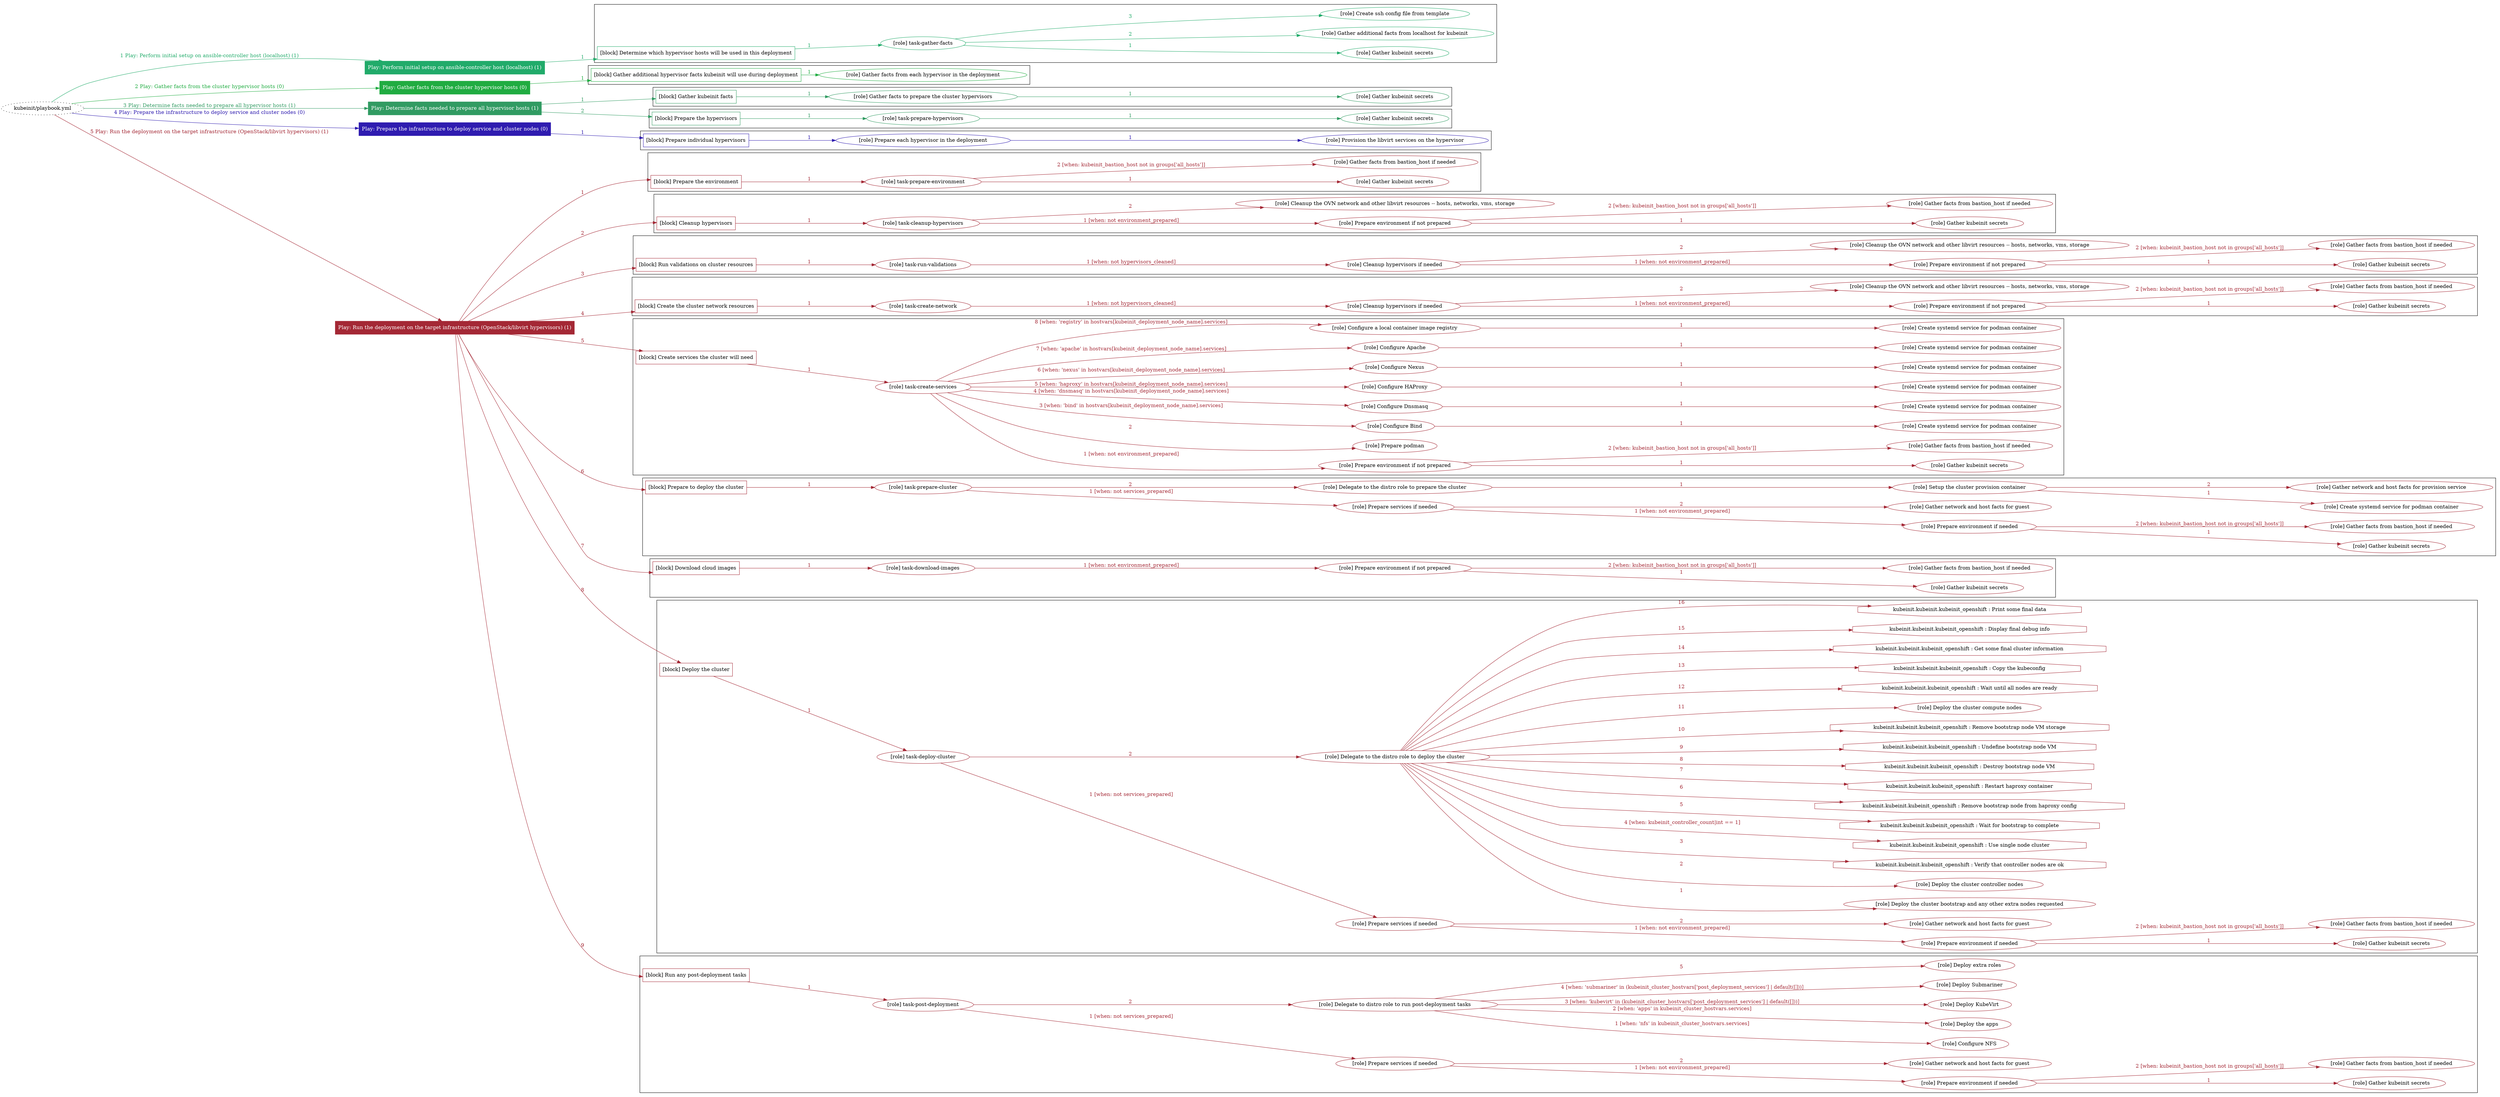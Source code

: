 digraph {
	graph [concentrate=true ordering=in rankdir=LR ratio=fill]
	edge [esep=5 sep=10]
	"kubeinit/playbook.yml" [URL="/home/runner/work/kubeinit/kubeinit/kubeinit/playbook.yml" id=playbook_7fc7c8e3 style=dotted]
	"kubeinit/playbook.yml" -> play_5d394eac [label="1 Play: Perform initial setup on ansible-controller host (localhost) (1)" color="#21ab6a" fontcolor="#21ab6a" id=edge_play_5d394eac labeltooltip="1 Play: Perform initial setup on ansible-controller host (localhost) (1)" tooltip="1 Play: Perform initial setup on ansible-controller host (localhost) (1)"]
	subgraph "Play: Perform initial setup on ansible-controller host (localhost) (1)" {
		play_5d394eac [label="Play: Perform initial setup on ansible-controller host (localhost) (1)" URL="/home/runner/work/kubeinit/kubeinit/kubeinit/playbook.yml" color="#21ab6a" fontcolor="#ffffff" id=play_5d394eac shape=box style=filled tooltip=localhost]
		play_5d394eac -> block_e995c033 [label=1 color="#21ab6a" fontcolor="#21ab6a" id=edge_block_e995c033 labeltooltip=1 tooltip=1]
		subgraph cluster_block_e995c033 {
			block_e995c033 [label="[block] Determine which hypervisor hosts will be used in this deployment" URL="/home/runner/work/kubeinit/kubeinit/kubeinit/playbook.yml" color="#21ab6a" id=block_e995c033 labeltooltip="Determine which hypervisor hosts will be used in this deployment" shape=box tooltip="Determine which hypervisor hosts will be used in this deployment"]
			block_e995c033 -> role_7ef068d9 [label="1 " color="#21ab6a" fontcolor="#21ab6a" id=edge_role_7ef068d9 labeltooltip="1 " tooltip="1 "]
			subgraph "task-gather-facts" {
				role_7ef068d9 [label="[role] task-gather-facts" URL="/home/runner/work/kubeinit/kubeinit/kubeinit/playbook.yml" color="#21ab6a" id=role_7ef068d9 tooltip="task-gather-facts"]
				role_7ef068d9 -> role_5efe1222 [label="1 " color="#21ab6a" fontcolor="#21ab6a" id=edge_role_5efe1222 labeltooltip="1 " tooltip="1 "]
				subgraph "Gather kubeinit secrets" {
					role_5efe1222 [label="[role] Gather kubeinit secrets" URL="/home/runner/.ansible/collections/ansible_collections/kubeinit/kubeinit/roles/kubeinit_prepare/tasks/build_hypervisors_group.yml" color="#21ab6a" id=role_5efe1222 tooltip="Gather kubeinit secrets"]
				}
				role_7ef068d9 -> role_d4aeb8c5 [label="2 " color="#21ab6a" fontcolor="#21ab6a" id=edge_role_d4aeb8c5 labeltooltip="2 " tooltip="2 "]
				subgraph "Gather additional facts from localhost for kubeinit" {
					role_d4aeb8c5 [label="[role] Gather additional facts from localhost for kubeinit" URL="/home/runner/.ansible/collections/ansible_collections/kubeinit/kubeinit/roles/kubeinit_prepare/tasks/build_hypervisors_group.yml" color="#21ab6a" id=role_d4aeb8c5 tooltip="Gather additional facts from localhost for kubeinit"]
				}
				role_7ef068d9 -> role_4cc21a8d [label="3 " color="#21ab6a" fontcolor="#21ab6a" id=edge_role_4cc21a8d labeltooltip="3 " tooltip="3 "]
				subgraph "Create ssh config file from template" {
					role_4cc21a8d [label="[role] Create ssh config file from template" URL="/home/runner/.ansible/collections/ansible_collections/kubeinit/kubeinit/roles/kubeinit_prepare/tasks/build_hypervisors_group.yml" color="#21ab6a" id=role_4cc21a8d tooltip="Create ssh config file from template"]
				}
			}
		}
	}
	"kubeinit/playbook.yml" -> play_eef1086b [label="2 Play: Gather facts from the cluster hypervisor hosts (0)" color="#20ac41" fontcolor="#20ac41" id=edge_play_eef1086b labeltooltip="2 Play: Gather facts from the cluster hypervisor hosts (0)" tooltip="2 Play: Gather facts from the cluster hypervisor hosts (0)"]
	subgraph "Play: Gather facts from the cluster hypervisor hosts (0)" {
		play_eef1086b [label="Play: Gather facts from the cluster hypervisor hosts (0)" URL="/home/runner/work/kubeinit/kubeinit/kubeinit/playbook.yml" color="#20ac41" fontcolor="#ffffff" id=play_eef1086b shape=box style=filled tooltip="Play: Gather facts from the cluster hypervisor hosts (0)"]
		play_eef1086b -> block_ff767149 [label=1 color="#20ac41" fontcolor="#20ac41" id=edge_block_ff767149 labeltooltip=1 tooltip=1]
		subgraph cluster_block_ff767149 {
			block_ff767149 [label="[block] Gather additional hypervisor facts kubeinit will use during deployment" URL="/home/runner/work/kubeinit/kubeinit/kubeinit/playbook.yml" color="#20ac41" id=block_ff767149 labeltooltip="Gather additional hypervisor facts kubeinit will use during deployment" shape=box tooltip="Gather additional hypervisor facts kubeinit will use during deployment"]
			block_ff767149 -> role_5b0247b7 [label="1 " color="#20ac41" fontcolor="#20ac41" id=edge_role_5b0247b7 labeltooltip="1 " tooltip="1 "]
			subgraph "Gather facts from each hypervisor in the deployment" {
				role_5b0247b7 [label="[role] Gather facts from each hypervisor in the deployment" URL="/home/runner/work/kubeinit/kubeinit/kubeinit/playbook.yml" color="#20ac41" id=role_5b0247b7 tooltip="Gather facts from each hypervisor in the deployment"]
			}
		}
	}
	"kubeinit/playbook.yml" -> play_ee3a9c2f [label="3 Play: Determine facts needed to prepare all hypervisor hosts (1)" color="#319b62" fontcolor="#319b62" id=edge_play_ee3a9c2f labeltooltip="3 Play: Determine facts needed to prepare all hypervisor hosts (1)" tooltip="3 Play: Determine facts needed to prepare all hypervisor hosts (1)"]
	subgraph "Play: Determine facts needed to prepare all hypervisor hosts (1)" {
		play_ee3a9c2f [label="Play: Determine facts needed to prepare all hypervisor hosts (1)" URL="/home/runner/work/kubeinit/kubeinit/kubeinit/playbook.yml" color="#319b62" fontcolor="#ffffff" id=play_ee3a9c2f shape=box style=filled tooltip=localhost]
		play_ee3a9c2f -> block_9a62673a [label=1 color="#319b62" fontcolor="#319b62" id=edge_block_9a62673a labeltooltip=1 tooltip=1]
		subgraph cluster_block_9a62673a {
			block_9a62673a [label="[block] Gather kubeinit facts" URL="/home/runner/work/kubeinit/kubeinit/kubeinit/playbook.yml" color="#319b62" id=block_9a62673a labeltooltip="Gather kubeinit facts" shape=box tooltip="Gather kubeinit facts"]
			block_9a62673a -> role_88aec232 [label="1 " color="#319b62" fontcolor="#319b62" id=edge_role_88aec232 labeltooltip="1 " tooltip="1 "]
			subgraph "Gather facts to prepare the cluster hypervisors" {
				role_88aec232 [label="[role] Gather facts to prepare the cluster hypervisors" URL="/home/runner/work/kubeinit/kubeinit/kubeinit/playbook.yml" color="#319b62" id=role_88aec232 tooltip="Gather facts to prepare the cluster hypervisors"]
				role_88aec232 -> role_ff697e35 [label="1 " color="#319b62" fontcolor="#319b62" id=edge_role_ff697e35 labeltooltip="1 " tooltip="1 "]
				subgraph "Gather kubeinit secrets" {
					role_ff697e35 [label="[role] Gather kubeinit secrets" URL="/home/runner/.ansible/collections/ansible_collections/kubeinit/kubeinit/roles/kubeinit_prepare/tasks/gather_kubeinit_facts.yml" color="#319b62" id=role_ff697e35 tooltip="Gather kubeinit secrets"]
				}
			}
		}
		play_ee3a9c2f -> block_f66fc59d [label=2 color="#319b62" fontcolor="#319b62" id=edge_block_f66fc59d labeltooltip=2 tooltip=2]
		subgraph cluster_block_f66fc59d {
			block_f66fc59d [label="[block] Prepare the hypervisors" URL="/home/runner/work/kubeinit/kubeinit/kubeinit/playbook.yml" color="#319b62" id=block_f66fc59d labeltooltip="Prepare the hypervisors" shape=box tooltip="Prepare the hypervisors"]
			block_f66fc59d -> role_a05e4671 [label="1 " color="#319b62" fontcolor="#319b62" id=edge_role_a05e4671 labeltooltip="1 " tooltip="1 "]
			subgraph "task-prepare-hypervisors" {
				role_a05e4671 [label="[role] task-prepare-hypervisors" URL="/home/runner/work/kubeinit/kubeinit/kubeinit/playbook.yml" color="#319b62" id=role_a05e4671 tooltip="task-prepare-hypervisors"]
				role_a05e4671 -> role_7f1689e1 [label="1 " color="#319b62" fontcolor="#319b62" id=edge_role_7f1689e1 labeltooltip="1 " tooltip="1 "]
				subgraph "Gather kubeinit secrets" {
					role_7f1689e1 [label="[role] Gather kubeinit secrets" URL="/home/runner/.ansible/collections/ansible_collections/kubeinit/kubeinit/roles/kubeinit_prepare/tasks/gather_kubeinit_facts.yml" color="#319b62" id=role_7f1689e1 tooltip="Gather kubeinit secrets"]
				}
			}
		}
	}
	"kubeinit/playbook.yml" -> play_55aca38f [label="4 Play: Prepare the infrastructure to deploy service and cluster nodes (0)" color="#2f1cb0" fontcolor="#2f1cb0" id=edge_play_55aca38f labeltooltip="4 Play: Prepare the infrastructure to deploy service and cluster nodes (0)" tooltip="4 Play: Prepare the infrastructure to deploy service and cluster nodes (0)"]
	subgraph "Play: Prepare the infrastructure to deploy service and cluster nodes (0)" {
		play_55aca38f [label="Play: Prepare the infrastructure to deploy service and cluster nodes (0)" URL="/home/runner/work/kubeinit/kubeinit/kubeinit/playbook.yml" color="#2f1cb0" fontcolor="#ffffff" id=play_55aca38f shape=box style=filled tooltip="Play: Prepare the infrastructure to deploy service and cluster nodes (0)"]
		play_55aca38f -> block_503bc83c [label=1 color="#2f1cb0" fontcolor="#2f1cb0" id=edge_block_503bc83c labeltooltip=1 tooltip=1]
		subgraph cluster_block_503bc83c {
			block_503bc83c [label="[block] Prepare individual hypervisors" URL="/home/runner/work/kubeinit/kubeinit/kubeinit/playbook.yml" color="#2f1cb0" id=block_503bc83c labeltooltip="Prepare individual hypervisors" shape=box tooltip="Prepare individual hypervisors"]
			block_503bc83c -> role_ad7ceef9 [label="1 " color="#2f1cb0" fontcolor="#2f1cb0" id=edge_role_ad7ceef9 labeltooltip="1 " tooltip="1 "]
			subgraph "Prepare each hypervisor in the deployment" {
				role_ad7ceef9 [label="[role] Prepare each hypervisor in the deployment" URL="/home/runner/work/kubeinit/kubeinit/kubeinit/playbook.yml" color="#2f1cb0" id=role_ad7ceef9 tooltip="Prepare each hypervisor in the deployment"]
				role_ad7ceef9 -> role_0fd8c0b5 [label="1 " color="#2f1cb0" fontcolor="#2f1cb0" id=edge_role_0fd8c0b5 labeltooltip="1 " tooltip="1 "]
				subgraph "Provision the libvirt services on the hypervisor" {
					role_0fd8c0b5 [label="[role] Provision the libvirt services on the hypervisor" URL="/home/runner/.ansible/collections/ansible_collections/kubeinit/kubeinit/roles/kubeinit_prepare/tasks/prepare_hypervisor.yml" color="#2f1cb0" id=role_0fd8c0b5 tooltip="Provision the libvirt services on the hypervisor"]
				}
			}
		}
	}
	"kubeinit/playbook.yml" -> play_9f59a601 [label="5 Play: Run the deployment on the target infrastructure (OpenStack/libvirt hypervisors) (1)" color="#a42835" fontcolor="#a42835" id=edge_play_9f59a601 labeltooltip="5 Play: Run the deployment on the target infrastructure (OpenStack/libvirt hypervisors) (1)" tooltip="5 Play: Run the deployment on the target infrastructure (OpenStack/libvirt hypervisors) (1)"]
	subgraph "Play: Run the deployment on the target infrastructure (OpenStack/libvirt hypervisors) (1)" {
		play_9f59a601 [label="Play: Run the deployment on the target infrastructure (OpenStack/libvirt hypervisors) (1)" URL="/home/runner/work/kubeinit/kubeinit/kubeinit/playbook.yml" color="#a42835" fontcolor="#ffffff" id=play_9f59a601 shape=box style=filled tooltip=localhost]
		play_9f59a601 -> block_ae9c4ac4 [label=1 color="#a42835" fontcolor="#a42835" id=edge_block_ae9c4ac4 labeltooltip=1 tooltip=1]
		subgraph cluster_block_ae9c4ac4 {
			block_ae9c4ac4 [label="[block] Prepare the environment" URL="/home/runner/work/kubeinit/kubeinit/kubeinit/playbook.yml" color="#a42835" id=block_ae9c4ac4 labeltooltip="Prepare the environment" shape=box tooltip="Prepare the environment"]
			block_ae9c4ac4 -> role_775823e4 [label="1 " color="#a42835" fontcolor="#a42835" id=edge_role_775823e4 labeltooltip="1 " tooltip="1 "]
			subgraph "task-prepare-environment" {
				role_775823e4 [label="[role] task-prepare-environment" URL="/home/runner/work/kubeinit/kubeinit/kubeinit/playbook.yml" color="#a42835" id=role_775823e4 tooltip="task-prepare-environment"]
				role_775823e4 -> role_d5a90851 [label="1 " color="#a42835" fontcolor="#a42835" id=edge_role_d5a90851 labeltooltip="1 " tooltip="1 "]
				subgraph "Gather kubeinit secrets" {
					role_d5a90851 [label="[role] Gather kubeinit secrets" URL="/home/runner/.ansible/collections/ansible_collections/kubeinit/kubeinit/roles/kubeinit_prepare/tasks/gather_kubeinit_facts.yml" color="#a42835" id=role_d5a90851 tooltip="Gather kubeinit secrets"]
				}
				role_775823e4 -> role_29dd867c [label="2 [when: kubeinit_bastion_host not in groups['all_hosts']]" color="#a42835" fontcolor="#a42835" id=edge_role_29dd867c labeltooltip="2 [when: kubeinit_bastion_host not in groups['all_hosts']]" tooltip="2 [when: kubeinit_bastion_host not in groups['all_hosts']]"]
				subgraph "Gather facts from bastion_host if needed" {
					role_29dd867c [label="[role] Gather facts from bastion_host if needed" URL="/home/runner/.ansible/collections/ansible_collections/kubeinit/kubeinit/roles/kubeinit_prepare/tasks/main.yml" color="#a42835" id=role_29dd867c tooltip="Gather facts from bastion_host if needed"]
				}
			}
		}
		play_9f59a601 -> block_1346365d [label=2 color="#a42835" fontcolor="#a42835" id=edge_block_1346365d labeltooltip=2 tooltip=2]
		subgraph cluster_block_1346365d {
			block_1346365d [label="[block] Cleanup hypervisors" URL="/home/runner/work/kubeinit/kubeinit/kubeinit/playbook.yml" color="#a42835" id=block_1346365d labeltooltip="Cleanup hypervisors" shape=box tooltip="Cleanup hypervisors"]
			block_1346365d -> role_de45a86b [label="1 " color="#a42835" fontcolor="#a42835" id=edge_role_de45a86b labeltooltip="1 " tooltip="1 "]
			subgraph "task-cleanup-hypervisors" {
				role_de45a86b [label="[role] task-cleanup-hypervisors" URL="/home/runner/work/kubeinit/kubeinit/kubeinit/playbook.yml" color="#a42835" id=role_de45a86b tooltip="task-cleanup-hypervisors"]
				role_de45a86b -> role_e79dd00a [label="1 [when: not environment_prepared]" color="#a42835" fontcolor="#a42835" id=edge_role_e79dd00a labeltooltip="1 [when: not environment_prepared]" tooltip="1 [when: not environment_prepared]"]
				subgraph "Prepare environment if not prepared" {
					role_e79dd00a [label="[role] Prepare environment if not prepared" URL="/home/runner/.ansible/collections/ansible_collections/kubeinit/kubeinit/roles/kubeinit_libvirt/tasks/cleanup_hypervisors.yml" color="#a42835" id=role_e79dd00a tooltip="Prepare environment if not prepared"]
					role_e79dd00a -> role_445be929 [label="1 " color="#a42835" fontcolor="#a42835" id=edge_role_445be929 labeltooltip="1 " tooltip="1 "]
					subgraph "Gather kubeinit secrets" {
						role_445be929 [label="[role] Gather kubeinit secrets" URL="/home/runner/.ansible/collections/ansible_collections/kubeinit/kubeinit/roles/kubeinit_prepare/tasks/gather_kubeinit_facts.yml" color="#a42835" id=role_445be929 tooltip="Gather kubeinit secrets"]
					}
					role_e79dd00a -> role_3745fdae [label="2 [when: kubeinit_bastion_host not in groups['all_hosts']]" color="#a42835" fontcolor="#a42835" id=edge_role_3745fdae labeltooltip="2 [when: kubeinit_bastion_host not in groups['all_hosts']]" tooltip="2 [when: kubeinit_bastion_host not in groups['all_hosts']]"]
					subgraph "Gather facts from bastion_host if needed" {
						role_3745fdae [label="[role] Gather facts from bastion_host if needed" URL="/home/runner/.ansible/collections/ansible_collections/kubeinit/kubeinit/roles/kubeinit_prepare/tasks/main.yml" color="#a42835" id=role_3745fdae tooltip="Gather facts from bastion_host if needed"]
					}
				}
				role_de45a86b -> role_67fb7384 [label="2 " color="#a42835" fontcolor="#a42835" id=edge_role_67fb7384 labeltooltip="2 " tooltip="2 "]
				subgraph "Cleanup the OVN network and other libvirt resources -- hosts, networks, vms, storage" {
					role_67fb7384 [label="[role] Cleanup the OVN network and other libvirt resources -- hosts, networks, vms, storage" URL="/home/runner/.ansible/collections/ansible_collections/kubeinit/kubeinit/roles/kubeinit_libvirt/tasks/cleanup_hypervisors.yml" color="#a42835" id=role_67fb7384 tooltip="Cleanup the OVN network and other libvirt resources -- hosts, networks, vms, storage"]
				}
			}
		}
		play_9f59a601 -> block_23da85f0 [label=3 color="#a42835" fontcolor="#a42835" id=edge_block_23da85f0 labeltooltip=3 tooltip=3]
		subgraph cluster_block_23da85f0 {
			block_23da85f0 [label="[block] Run validations on cluster resources" URL="/home/runner/work/kubeinit/kubeinit/kubeinit/playbook.yml" color="#a42835" id=block_23da85f0 labeltooltip="Run validations on cluster resources" shape=box tooltip="Run validations on cluster resources"]
			block_23da85f0 -> role_f5fce566 [label="1 " color="#a42835" fontcolor="#a42835" id=edge_role_f5fce566 labeltooltip="1 " tooltip="1 "]
			subgraph "task-run-validations" {
				role_f5fce566 [label="[role] task-run-validations" URL="/home/runner/work/kubeinit/kubeinit/kubeinit/playbook.yml" color="#a42835" id=role_f5fce566 tooltip="task-run-validations"]
				role_f5fce566 -> role_3efdb219 [label="1 [when: not hypervisors_cleaned]" color="#a42835" fontcolor="#a42835" id=edge_role_3efdb219 labeltooltip="1 [when: not hypervisors_cleaned]" tooltip="1 [when: not hypervisors_cleaned]"]
				subgraph "Cleanup hypervisors if needed" {
					role_3efdb219 [label="[role] Cleanup hypervisors if needed" URL="/home/runner/.ansible/collections/ansible_collections/kubeinit/kubeinit/roles/kubeinit_validations/tasks/main.yml" color="#a42835" id=role_3efdb219 tooltip="Cleanup hypervisors if needed"]
					role_3efdb219 -> role_87c89fee [label="1 [when: not environment_prepared]" color="#a42835" fontcolor="#a42835" id=edge_role_87c89fee labeltooltip="1 [when: not environment_prepared]" tooltip="1 [when: not environment_prepared]"]
					subgraph "Prepare environment if not prepared" {
						role_87c89fee [label="[role] Prepare environment if not prepared" URL="/home/runner/.ansible/collections/ansible_collections/kubeinit/kubeinit/roles/kubeinit_libvirt/tasks/cleanup_hypervisors.yml" color="#a42835" id=role_87c89fee tooltip="Prepare environment if not prepared"]
						role_87c89fee -> role_476bdbdd [label="1 " color="#a42835" fontcolor="#a42835" id=edge_role_476bdbdd labeltooltip="1 " tooltip="1 "]
						subgraph "Gather kubeinit secrets" {
							role_476bdbdd [label="[role] Gather kubeinit secrets" URL="/home/runner/.ansible/collections/ansible_collections/kubeinit/kubeinit/roles/kubeinit_prepare/tasks/gather_kubeinit_facts.yml" color="#a42835" id=role_476bdbdd tooltip="Gather kubeinit secrets"]
						}
						role_87c89fee -> role_8a4e2dcc [label="2 [when: kubeinit_bastion_host not in groups['all_hosts']]" color="#a42835" fontcolor="#a42835" id=edge_role_8a4e2dcc labeltooltip="2 [when: kubeinit_bastion_host not in groups['all_hosts']]" tooltip="2 [when: kubeinit_bastion_host not in groups['all_hosts']]"]
						subgraph "Gather facts from bastion_host if needed" {
							role_8a4e2dcc [label="[role] Gather facts from bastion_host if needed" URL="/home/runner/.ansible/collections/ansible_collections/kubeinit/kubeinit/roles/kubeinit_prepare/tasks/main.yml" color="#a42835" id=role_8a4e2dcc tooltip="Gather facts from bastion_host if needed"]
						}
					}
					role_3efdb219 -> role_26028ab5 [label="2 " color="#a42835" fontcolor="#a42835" id=edge_role_26028ab5 labeltooltip="2 " tooltip="2 "]
					subgraph "Cleanup the OVN network and other libvirt resources -- hosts, networks, vms, storage" {
						role_26028ab5 [label="[role] Cleanup the OVN network and other libvirt resources -- hosts, networks, vms, storage" URL="/home/runner/.ansible/collections/ansible_collections/kubeinit/kubeinit/roles/kubeinit_libvirt/tasks/cleanup_hypervisors.yml" color="#a42835" id=role_26028ab5 tooltip="Cleanup the OVN network and other libvirt resources -- hosts, networks, vms, storage"]
					}
				}
			}
		}
		play_9f59a601 -> block_644de094 [label=4 color="#a42835" fontcolor="#a42835" id=edge_block_644de094 labeltooltip=4 tooltip=4]
		subgraph cluster_block_644de094 {
			block_644de094 [label="[block] Create the cluster network resources" URL="/home/runner/work/kubeinit/kubeinit/kubeinit/playbook.yml" color="#a42835" id=block_644de094 labeltooltip="Create the cluster network resources" shape=box tooltip="Create the cluster network resources"]
			block_644de094 -> role_49a51510 [label="1 " color="#a42835" fontcolor="#a42835" id=edge_role_49a51510 labeltooltip="1 " tooltip="1 "]
			subgraph "task-create-network" {
				role_49a51510 [label="[role] task-create-network" URL="/home/runner/work/kubeinit/kubeinit/kubeinit/playbook.yml" color="#a42835" id=role_49a51510 tooltip="task-create-network"]
				role_49a51510 -> role_c7e15f33 [label="1 [when: not hypervisors_cleaned]" color="#a42835" fontcolor="#a42835" id=edge_role_c7e15f33 labeltooltip="1 [when: not hypervisors_cleaned]" tooltip="1 [when: not hypervisors_cleaned]"]
				subgraph "Cleanup hypervisors if needed" {
					role_c7e15f33 [label="[role] Cleanup hypervisors if needed" URL="/home/runner/.ansible/collections/ansible_collections/kubeinit/kubeinit/roles/kubeinit_libvirt/tasks/create_network.yml" color="#a42835" id=role_c7e15f33 tooltip="Cleanup hypervisors if needed"]
					role_c7e15f33 -> role_9b976d49 [label="1 [when: not environment_prepared]" color="#a42835" fontcolor="#a42835" id=edge_role_9b976d49 labeltooltip="1 [when: not environment_prepared]" tooltip="1 [when: not environment_prepared]"]
					subgraph "Prepare environment if not prepared" {
						role_9b976d49 [label="[role] Prepare environment if not prepared" URL="/home/runner/.ansible/collections/ansible_collections/kubeinit/kubeinit/roles/kubeinit_libvirt/tasks/cleanup_hypervisors.yml" color="#a42835" id=role_9b976d49 tooltip="Prepare environment if not prepared"]
						role_9b976d49 -> role_d8c62cfa [label="1 " color="#a42835" fontcolor="#a42835" id=edge_role_d8c62cfa labeltooltip="1 " tooltip="1 "]
						subgraph "Gather kubeinit secrets" {
							role_d8c62cfa [label="[role] Gather kubeinit secrets" URL="/home/runner/.ansible/collections/ansible_collections/kubeinit/kubeinit/roles/kubeinit_prepare/tasks/gather_kubeinit_facts.yml" color="#a42835" id=role_d8c62cfa tooltip="Gather kubeinit secrets"]
						}
						role_9b976d49 -> role_cb03eac6 [label="2 [when: kubeinit_bastion_host not in groups['all_hosts']]" color="#a42835" fontcolor="#a42835" id=edge_role_cb03eac6 labeltooltip="2 [when: kubeinit_bastion_host not in groups['all_hosts']]" tooltip="2 [when: kubeinit_bastion_host not in groups['all_hosts']]"]
						subgraph "Gather facts from bastion_host if needed" {
							role_cb03eac6 [label="[role] Gather facts from bastion_host if needed" URL="/home/runner/.ansible/collections/ansible_collections/kubeinit/kubeinit/roles/kubeinit_prepare/tasks/main.yml" color="#a42835" id=role_cb03eac6 tooltip="Gather facts from bastion_host if needed"]
						}
					}
					role_c7e15f33 -> role_cf573637 [label="2 " color="#a42835" fontcolor="#a42835" id=edge_role_cf573637 labeltooltip="2 " tooltip="2 "]
					subgraph "Cleanup the OVN network and other libvirt resources -- hosts, networks, vms, storage" {
						role_cf573637 [label="[role] Cleanup the OVN network and other libvirt resources -- hosts, networks, vms, storage" URL="/home/runner/.ansible/collections/ansible_collections/kubeinit/kubeinit/roles/kubeinit_libvirt/tasks/cleanup_hypervisors.yml" color="#a42835" id=role_cf573637 tooltip="Cleanup the OVN network and other libvirt resources -- hosts, networks, vms, storage"]
					}
				}
			}
		}
		play_9f59a601 -> block_66e9ff55 [label=5 color="#a42835" fontcolor="#a42835" id=edge_block_66e9ff55 labeltooltip=5 tooltip=5]
		subgraph cluster_block_66e9ff55 {
			block_66e9ff55 [label="[block] Create services the cluster will need" URL="/home/runner/work/kubeinit/kubeinit/kubeinit/playbook.yml" color="#a42835" id=block_66e9ff55 labeltooltip="Create services the cluster will need" shape=box tooltip="Create services the cluster will need"]
			block_66e9ff55 -> role_d32a43e7 [label="1 " color="#a42835" fontcolor="#a42835" id=edge_role_d32a43e7 labeltooltip="1 " tooltip="1 "]
			subgraph "task-create-services" {
				role_d32a43e7 [label="[role] task-create-services" URL="/home/runner/work/kubeinit/kubeinit/kubeinit/playbook.yml" color="#a42835" id=role_d32a43e7 tooltip="task-create-services"]
				role_d32a43e7 -> role_901a2968 [label="1 [when: not environment_prepared]" color="#a42835" fontcolor="#a42835" id=edge_role_901a2968 labeltooltip="1 [when: not environment_prepared]" tooltip="1 [when: not environment_prepared]"]
				subgraph "Prepare environment if not prepared" {
					role_901a2968 [label="[role] Prepare environment if not prepared" URL="/home/runner/.ansible/collections/ansible_collections/kubeinit/kubeinit/roles/kubeinit_services/tasks/main.yml" color="#a42835" id=role_901a2968 tooltip="Prepare environment if not prepared"]
					role_901a2968 -> role_fcf5b7d0 [label="1 " color="#a42835" fontcolor="#a42835" id=edge_role_fcf5b7d0 labeltooltip="1 " tooltip="1 "]
					subgraph "Gather kubeinit secrets" {
						role_fcf5b7d0 [label="[role] Gather kubeinit secrets" URL="/home/runner/.ansible/collections/ansible_collections/kubeinit/kubeinit/roles/kubeinit_prepare/tasks/gather_kubeinit_facts.yml" color="#a42835" id=role_fcf5b7d0 tooltip="Gather kubeinit secrets"]
					}
					role_901a2968 -> role_abcc3ee5 [label="2 [when: kubeinit_bastion_host not in groups['all_hosts']]" color="#a42835" fontcolor="#a42835" id=edge_role_abcc3ee5 labeltooltip="2 [when: kubeinit_bastion_host not in groups['all_hosts']]" tooltip="2 [when: kubeinit_bastion_host not in groups['all_hosts']]"]
					subgraph "Gather facts from bastion_host if needed" {
						role_abcc3ee5 [label="[role] Gather facts from bastion_host if needed" URL="/home/runner/.ansible/collections/ansible_collections/kubeinit/kubeinit/roles/kubeinit_prepare/tasks/main.yml" color="#a42835" id=role_abcc3ee5 tooltip="Gather facts from bastion_host if needed"]
					}
				}
				role_d32a43e7 -> role_2fef330b [label="2 " color="#a42835" fontcolor="#a42835" id=edge_role_2fef330b labeltooltip="2 " tooltip="2 "]
				subgraph "Prepare podman" {
					role_2fef330b [label="[role] Prepare podman" URL="/home/runner/.ansible/collections/ansible_collections/kubeinit/kubeinit/roles/kubeinit_services/tasks/00_create_service_pod.yml" color="#a42835" id=role_2fef330b tooltip="Prepare podman"]
				}
				role_d32a43e7 -> role_e0290f9b [label="3 [when: 'bind' in hostvars[kubeinit_deployment_node_name].services]" color="#a42835" fontcolor="#a42835" id=edge_role_e0290f9b labeltooltip="3 [when: 'bind' in hostvars[kubeinit_deployment_node_name].services]" tooltip="3 [when: 'bind' in hostvars[kubeinit_deployment_node_name].services]"]
				subgraph "Configure Bind" {
					role_e0290f9b [label="[role] Configure Bind" URL="/home/runner/.ansible/collections/ansible_collections/kubeinit/kubeinit/roles/kubeinit_services/tasks/start_services_containers.yml" color="#a42835" id=role_e0290f9b tooltip="Configure Bind"]
					role_e0290f9b -> role_aa1de7e4 [label="1 " color="#a42835" fontcolor="#a42835" id=edge_role_aa1de7e4 labeltooltip="1 " tooltip="1 "]
					subgraph "Create systemd service for podman container" {
						role_aa1de7e4 [label="[role] Create systemd service for podman container" URL="/home/runner/.ansible/collections/ansible_collections/kubeinit/kubeinit/roles/kubeinit_bind/tasks/main.yml" color="#a42835" id=role_aa1de7e4 tooltip="Create systemd service for podman container"]
					}
				}
				role_d32a43e7 -> role_cb005ca2 [label="4 [when: 'dnsmasq' in hostvars[kubeinit_deployment_node_name].services]" color="#a42835" fontcolor="#a42835" id=edge_role_cb005ca2 labeltooltip="4 [when: 'dnsmasq' in hostvars[kubeinit_deployment_node_name].services]" tooltip="4 [when: 'dnsmasq' in hostvars[kubeinit_deployment_node_name].services]"]
				subgraph "Configure Dnsmasq" {
					role_cb005ca2 [label="[role] Configure Dnsmasq" URL="/home/runner/.ansible/collections/ansible_collections/kubeinit/kubeinit/roles/kubeinit_services/tasks/start_services_containers.yml" color="#a42835" id=role_cb005ca2 tooltip="Configure Dnsmasq"]
					role_cb005ca2 -> role_3889f97b [label="1 " color="#a42835" fontcolor="#a42835" id=edge_role_3889f97b labeltooltip="1 " tooltip="1 "]
					subgraph "Create systemd service for podman container" {
						role_3889f97b [label="[role] Create systemd service for podman container" URL="/home/runner/.ansible/collections/ansible_collections/kubeinit/kubeinit/roles/kubeinit_dnsmasq/tasks/main.yml" color="#a42835" id=role_3889f97b tooltip="Create systemd service for podman container"]
					}
				}
				role_d32a43e7 -> role_f3deeb62 [label="5 [when: 'haproxy' in hostvars[kubeinit_deployment_node_name].services]" color="#a42835" fontcolor="#a42835" id=edge_role_f3deeb62 labeltooltip="5 [when: 'haproxy' in hostvars[kubeinit_deployment_node_name].services]" tooltip="5 [when: 'haproxy' in hostvars[kubeinit_deployment_node_name].services]"]
				subgraph "Configure HAProxy" {
					role_f3deeb62 [label="[role] Configure HAProxy" URL="/home/runner/.ansible/collections/ansible_collections/kubeinit/kubeinit/roles/kubeinit_services/tasks/start_services_containers.yml" color="#a42835" id=role_f3deeb62 tooltip="Configure HAProxy"]
					role_f3deeb62 -> role_fd19e124 [label="1 " color="#a42835" fontcolor="#a42835" id=edge_role_fd19e124 labeltooltip="1 " tooltip="1 "]
					subgraph "Create systemd service for podman container" {
						role_fd19e124 [label="[role] Create systemd service for podman container" URL="/home/runner/.ansible/collections/ansible_collections/kubeinit/kubeinit/roles/kubeinit_haproxy/tasks/main.yml" color="#a42835" id=role_fd19e124 tooltip="Create systemd service for podman container"]
					}
				}
				role_d32a43e7 -> role_4258cd7e [label="6 [when: 'nexus' in hostvars[kubeinit_deployment_node_name].services]" color="#a42835" fontcolor="#a42835" id=edge_role_4258cd7e labeltooltip="6 [when: 'nexus' in hostvars[kubeinit_deployment_node_name].services]" tooltip="6 [when: 'nexus' in hostvars[kubeinit_deployment_node_name].services]"]
				subgraph "Configure Nexus" {
					role_4258cd7e [label="[role] Configure Nexus" URL="/home/runner/.ansible/collections/ansible_collections/kubeinit/kubeinit/roles/kubeinit_services/tasks/start_services_containers.yml" color="#a42835" id=role_4258cd7e tooltip="Configure Nexus"]
					role_4258cd7e -> role_1959d3f6 [label="1 " color="#a42835" fontcolor="#a42835" id=edge_role_1959d3f6 labeltooltip="1 " tooltip="1 "]
					subgraph "Create systemd service for podman container" {
						role_1959d3f6 [label="[role] Create systemd service for podman container" URL="/home/runner/.ansible/collections/ansible_collections/kubeinit/kubeinit/roles/kubeinit_nexus/tasks/main.yml" color="#a42835" id=role_1959d3f6 tooltip="Create systemd service for podman container"]
					}
				}
				role_d32a43e7 -> role_e3276430 [label="7 [when: 'apache' in hostvars[kubeinit_deployment_node_name].services]" color="#a42835" fontcolor="#a42835" id=edge_role_e3276430 labeltooltip="7 [when: 'apache' in hostvars[kubeinit_deployment_node_name].services]" tooltip="7 [when: 'apache' in hostvars[kubeinit_deployment_node_name].services]"]
				subgraph "Configure Apache" {
					role_e3276430 [label="[role] Configure Apache" URL="/home/runner/.ansible/collections/ansible_collections/kubeinit/kubeinit/roles/kubeinit_services/tasks/start_services_containers.yml" color="#a42835" id=role_e3276430 tooltip="Configure Apache"]
					role_e3276430 -> role_30654982 [label="1 " color="#a42835" fontcolor="#a42835" id=edge_role_30654982 labeltooltip="1 " tooltip="1 "]
					subgraph "Create systemd service for podman container" {
						role_30654982 [label="[role] Create systemd service for podman container" URL="/home/runner/.ansible/collections/ansible_collections/kubeinit/kubeinit/roles/kubeinit_apache/tasks/main.yml" color="#a42835" id=role_30654982 tooltip="Create systemd service for podman container"]
					}
				}
				role_d32a43e7 -> role_6264356c [label="8 [when: 'registry' in hostvars[kubeinit_deployment_node_name].services]" color="#a42835" fontcolor="#a42835" id=edge_role_6264356c labeltooltip="8 [when: 'registry' in hostvars[kubeinit_deployment_node_name].services]" tooltip="8 [when: 'registry' in hostvars[kubeinit_deployment_node_name].services]"]
				subgraph "Configure a local container image registry" {
					role_6264356c [label="[role] Configure a local container image registry" URL="/home/runner/.ansible/collections/ansible_collections/kubeinit/kubeinit/roles/kubeinit_services/tasks/start_services_containers.yml" color="#a42835" id=role_6264356c tooltip="Configure a local container image registry"]
					role_6264356c -> role_818e2f0e [label="1 " color="#a42835" fontcolor="#a42835" id=edge_role_818e2f0e labeltooltip="1 " tooltip="1 "]
					subgraph "Create systemd service for podman container" {
						role_818e2f0e [label="[role] Create systemd service for podman container" URL="/home/runner/.ansible/collections/ansible_collections/kubeinit/kubeinit/roles/kubeinit_registry/tasks/main.yml" color="#a42835" id=role_818e2f0e tooltip="Create systemd service for podman container"]
					}
				}
			}
		}
		play_9f59a601 -> block_c1b02c38 [label=6 color="#a42835" fontcolor="#a42835" id=edge_block_c1b02c38 labeltooltip=6 tooltip=6]
		subgraph cluster_block_c1b02c38 {
			block_c1b02c38 [label="[block] Prepare to deploy the cluster" URL="/home/runner/work/kubeinit/kubeinit/kubeinit/playbook.yml" color="#a42835" id=block_c1b02c38 labeltooltip="Prepare to deploy the cluster" shape=box tooltip="Prepare to deploy the cluster"]
			block_c1b02c38 -> role_a6ae48fc [label="1 " color="#a42835" fontcolor="#a42835" id=edge_role_a6ae48fc labeltooltip="1 " tooltip="1 "]
			subgraph "task-prepare-cluster" {
				role_a6ae48fc [label="[role] task-prepare-cluster" URL="/home/runner/work/kubeinit/kubeinit/kubeinit/playbook.yml" color="#a42835" id=role_a6ae48fc tooltip="task-prepare-cluster"]
				role_a6ae48fc -> role_e55c3e84 [label="1 [when: not services_prepared]" color="#a42835" fontcolor="#a42835" id=edge_role_e55c3e84 labeltooltip="1 [when: not services_prepared]" tooltip="1 [when: not services_prepared]"]
				subgraph "Prepare services if needed" {
					role_e55c3e84 [label="[role] Prepare services if needed" URL="/home/runner/.ansible/collections/ansible_collections/kubeinit/kubeinit/roles/kubeinit_prepare/tasks/prepare_cluster.yml" color="#a42835" id=role_e55c3e84 tooltip="Prepare services if needed"]
					role_e55c3e84 -> role_e736c687 [label="1 [when: not environment_prepared]" color="#a42835" fontcolor="#a42835" id=edge_role_e736c687 labeltooltip="1 [when: not environment_prepared]" tooltip="1 [when: not environment_prepared]"]
					subgraph "Prepare environment if needed" {
						role_e736c687 [label="[role] Prepare environment if needed" URL="/home/runner/.ansible/collections/ansible_collections/kubeinit/kubeinit/roles/kubeinit_services/tasks/prepare_services.yml" color="#a42835" id=role_e736c687 tooltip="Prepare environment if needed"]
						role_e736c687 -> role_133cebaa [label="1 " color="#a42835" fontcolor="#a42835" id=edge_role_133cebaa labeltooltip="1 " tooltip="1 "]
						subgraph "Gather kubeinit secrets" {
							role_133cebaa [label="[role] Gather kubeinit secrets" URL="/home/runner/.ansible/collections/ansible_collections/kubeinit/kubeinit/roles/kubeinit_prepare/tasks/gather_kubeinit_facts.yml" color="#a42835" id=role_133cebaa tooltip="Gather kubeinit secrets"]
						}
						role_e736c687 -> role_c63a205b [label="2 [when: kubeinit_bastion_host not in groups['all_hosts']]" color="#a42835" fontcolor="#a42835" id=edge_role_c63a205b labeltooltip="2 [when: kubeinit_bastion_host not in groups['all_hosts']]" tooltip="2 [when: kubeinit_bastion_host not in groups['all_hosts']]"]
						subgraph "Gather facts from bastion_host if needed" {
							role_c63a205b [label="[role] Gather facts from bastion_host if needed" URL="/home/runner/.ansible/collections/ansible_collections/kubeinit/kubeinit/roles/kubeinit_prepare/tasks/main.yml" color="#a42835" id=role_c63a205b tooltip="Gather facts from bastion_host if needed"]
						}
					}
					role_e55c3e84 -> role_6115596f [label="2 " color="#a42835" fontcolor="#a42835" id=edge_role_6115596f labeltooltip="2 " tooltip="2 "]
					subgraph "Gather network and host facts for guest" {
						role_6115596f [label="[role] Gather network and host facts for guest" URL="/home/runner/.ansible/collections/ansible_collections/kubeinit/kubeinit/roles/kubeinit_services/tasks/prepare_services.yml" color="#a42835" id=role_6115596f tooltip="Gather network and host facts for guest"]
					}
				}
				role_a6ae48fc -> role_17a6f8f9 [label="2 " color="#a42835" fontcolor="#a42835" id=edge_role_17a6f8f9 labeltooltip="2 " tooltip="2 "]
				subgraph "Delegate to the distro role to prepare the cluster" {
					role_17a6f8f9 [label="[role] Delegate to the distro role to prepare the cluster" URL="/home/runner/.ansible/collections/ansible_collections/kubeinit/kubeinit/roles/kubeinit_prepare/tasks/prepare_cluster.yml" color="#a42835" id=role_17a6f8f9 tooltip="Delegate to the distro role to prepare the cluster"]
					role_17a6f8f9 -> role_3072ad54 [label="1 " color="#a42835" fontcolor="#a42835" id=edge_role_3072ad54 labeltooltip="1 " tooltip="1 "]
					subgraph "Setup the cluster provision container" {
						role_3072ad54 [label="[role] Setup the cluster provision container" URL="/home/runner/.ansible/collections/ansible_collections/kubeinit/kubeinit/roles/kubeinit_openshift/tasks/prepare_cluster.yml" color="#a42835" id=role_3072ad54 tooltip="Setup the cluster provision container"]
						role_3072ad54 -> role_b5c36f6d [label="1 " color="#a42835" fontcolor="#a42835" id=edge_role_b5c36f6d labeltooltip="1 " tooltip="1 "]
						subgraph "Create systemd service for podman container" {
							role_b5c36f6d [label="[role] Create systemd service for podman container" URL="/home/runner/.ansible/collections/ansible_collections/kubeinit/kubeinit/roles/kubeinit_services/tasks/create_provision_container.yml" color="#a42835" id=role_b5c36f6d tooltip="Create systemd service for podman container"]
						}
						role_3072ad54 -> role_1f1abba4 [label="2 " color="#a42835" fontcolor="#a42835" id=edge_role_1f1abba4 labeltooltip="2 " tooltip="2 "]
						subgraph "Gather network and host facts for provision service" {
							role_1f1abba4 [label="[role] Gather network and host facts for provision service" URL="/home/runner/.ansible/collections/ansible_collections/kubeinit/kubeinit/roles/kubeinit_services/tasks/create_provision_container.yml" color="#a42835" id=role_1f1abba4 tooltip="Gather network and host facts for provision service"]
						}
					}
				}
			}
		}
		play_9f59a601 -> block_953b57cb [label=7 color="#a42835" fontcolor="#a42835" id=edge_block_953b57cb labeltooltip=7 tooltip=7]
		subgraph cluster_block_953b57cb {
			block_953b57cb [label="[block] Download cloud images" URL="/home/runner/work/kubeinit/kubeinit/kubeinit/playbook.yml" color="#a42835" id=block_953b57cb labeltooltip="Download cloud images" shape=box tooltip="Download cloud images"]
			block_953b57cb -> role_3c18c6bb [label="1 " color="#a42835" fontcolor="#a42835" id=edge_role_3c18c6bb labeltooltip="1 " tooltip="1 "]
			subgraph "task-download-images" {
				role_3c18c6bb [label="[role] task-download-images" URL="/home/runner/work/kubeinit/kubeinit/kubeinit/playbook.yml" color="#a42835" id=role_3c18c6bb tooltip="task-download-images"]
				role_3c18c6bb -> role_01fe18ec [label="1 [when: not environment_prepared]" color="#a42835" fontcolor="#a42835" id=edge_role_01fe18ec labeltooltip="1 [when: not environment_prepared]" tooltip="1 [when: not environment_prepared]"]
				subgraph "Prepare environment if not prepared" {
					role_01fe18ec [label="[role] Prepare environment if not prepared" URL="/home/runner/.ansible/collections/ansible_collections/kubeinit/kubeinit/roles/kubeinit_libvirt/tasks/download_cloud_images.yml" color="#a42835" id=role_01fe18ec tooltip="Prepare environment if not prepared"]
					role_01fe18ec -> role_5339718f [label="1 " color="#a42835" fontcolor="#a42835" id=edge_role_5339718f labeltooltip="1 " tooltip="1 "]
					subgraph "Gather kubeinit secrets" {
						role_5339718f [label="[role] Gather kubeinit secrets" URL="/home/runner/.ansible/collections/ansible_collections/kubeinit/kubeinit/roles/kubeinit_prepare/tasks/gather_kubeinit_facts.yml" color="#a42835" id=role_5339718f tooltip="Gather kubeinit secrets"]
					}
					role_01fe18ec -> role_0b1fc13f [label="2 [when: kubeinit_bastion_host not in groups['all_hosts']]" color="#a42835" fontcolor="#a42835" id=edge_role_0b1fc13f labeltooltip="2 [when: kubeinit_bastion_host not in groups['all_hosts']]" tooltip="2 [when: kubeinit_bastion_host not in groups['all_hosts']]"]
					subgraph "Gather facts from bastion_host if needed" {
						role_0b1fc13f [label="[role] Gather facts from bastion_host if needed" URL="/home/runner/.ansible/collections/ansible_collections/kubeinit/kubeinit/roles/kubeinit_prepare/tasks/main.yml" color="#a42835" id=role_0b1fc13f tooltip="Gather facts from bastion_host if needed"]
					}
				}
			}
		}
		play_9f59a601 -> block_b671cb8a [label=8 color="#a42835" fontcolor="#a42835" id=edge_block_b671cb8a labeltooltip=8 tooltip=8]
		subgraph cluster_block_b671cb8a {
			block_b671cb8a [label="[block] Deploy the cluster" URL="/home/runner/work/kubeinit/kubeinit/kubeinit/playbook.yml" color="#a42835" id=block_b671cb8a labeltooltip="Deploy the cluster" shape=box tooltip="Deploy the cluster"]
			block_b671cb8a -> role_280934dc [label="1 " color="#a42835" fontcolor="#a42835" id=edge_role_280934dc labeltooltip="1 " tooltip="1 "]
			subgraph "task-deploy-cluster" {
				role_280934dc [label="[role] task-deploy-cluster" URL="/home/runner/work/kubeinit/kubeinit/kubeinit/playbook.yml" color="#a42835" id=role_280934dc tooltip="task-deploy-cluster"]
				role_280934dc -> role_b8c7e20b [label="1 [when: not services_prepared]" color="#a42835" fontcolor="#a42835" id=edge_role_b8c7e20b labeltooltip="1 [when: not services_prepared]" tooltip="1 [when: not services_prepared]"]
				subgraph "Prepare services if needed" {
					role_b8c7e20b [label="[role] Prepare services if needed" URL="/home/runner/.ansible/collections/ansible_collections/kubeinit/kubeinit/roles/kubeinit_prepare/tasks/deploy_cluster.yml" color="#a42835" id=role_b8c7e20b tooltip="Prepare services if needed"]
					role_b8c7e20b -> role_2c057b58 [label="1 [when: not environment_prepared]" color="#a42835" fontcolor="#a42835" id=edge_role_2c057b58 labeltooltip="1 [when: not environment_prepared]" tooltip="1 [when: not environment_prepared]"]
					subgraph "Prepare environment if needed" {
						role_2c057b58 [label="[role] Prepare environment if needed" URL="/home/runner/.ansible/collections/ansible_collections/kubeinit/kubeinit/roles/kubeinit_services/tasks/prepare_services.yml" color="#a42835" id=role_2c057b58 tooltip="Prepare environment if needed"]
						role_2c057b58 -> role_082ced12 [label="1 " color="#a42835" fontcolor="#a42835" id=edge_role_082ced12 labeltooltip="1 " tooltip="1 "]
						subgraph "Gather kubeinit secrets" {
							role_082ced12 [label="[role] Gather kubeinit secrets" URL="/home/runner/.ansible/collections/ansible_collections/kubeinit/kubeinit/roles/kubeinit_prepare/tasks/gather_kubeinit_facts.yml" color="#a42835" id=role_082ced12 tooltip="Gather kubeinit secrets"]
						}
						role_2c057b58 -> role_1737c84d [label="2 [when: kubeinit_bastion_host not in groups['all_hosts']]" color="#a42835" fontcolor="#a42835" id=edge_role_1737c84d labeltooltip="2 [when: kubeinit_bastion_host not in groups['all_hosts']]" tooltip="2 [when: kubeinit_bastion_host not in groups['all_hosts']]"]
						subgraph "Gather facts from bastion_host if needed" {
							role_1737c84d [label="[role] Gather facts from bastion_host if needed" URL="/home/runner/.ansible/collections/ansible_collections/kubeinit/kubeinit/roles/kubeinit_prepare/tasks/main.yml" color="#a42835" id=role_1737c84d tooltip="Gather facts from bastion_host if needed"]
						}
					}
					role_b8c7e20b -> role_9a112c9e [label="2 " color="#a42835" fontcolor="#a42835" id=edge_role_9a112c9e labeltooltip="2 " tooltip="2 "]
					subgraph "Gather network and host facts for guest" {
						role_9a112c9e [label="[role] Gather network and host facts for guest" URL="/home/runner/.ansible/collections/ansible_collections/kubeinit/kubeinit/roles/kubeinit_services/tasks/prepare_services.yml" color="#a42835" id=role_9a112c9e tooltip="Gather network and host facts for guest"]
					}
				}
				role_280934dc -> role_885b831c [label="2 " color="#a42835" fontcolor="#a42835" id=edge_role_885b831c labeltooltip="2 " tooltip="2 "]
				subgraph "Delegate to the distro role to deploy the cluster" {
					role_885b831c [label="[role] Delegate to the distro role to deploy the cluster" URL="/home/runner/.ansible/collections/ansible_collections/kubeinit/kubeinit/roles/kubeinit_prepare/tasks/deploy_cluster.yml" color="#a42835" id=role_885b831c tooltip="Delegate to the distro role to deploy the cluster"]
					role_885b831c -> role_adc7569c [label="1 " color="#a42835" fontcolor="#a42835" id=edge_role_adc7569c labeltooltip="1 " tooltip="1 "]
					subgraph "Deploy the cluster bootstrap and any other extra nodes requested" {
						role_adc7569c [label="[role] Deploy the cluster bootstrap and any other extra nodes requested" URL="/home/runner/.ansible/collections/ansible_collections/kubeinit/kubeinit/roles/kubeinit_openshift/tasks/main.yml" color="#a42835" id=role_adc7569c tooltip="Deploy the cluster bootstrap and any other extra nodes requested"]
					}
					role_885b831c -> role_897f1e5e [label="2 " color="#a42835" fontcolor="#a42835" id=edge_role_897f1e5e labeltooltip="2 " tooltip="2 "]
					subgraph "Deploy the cluster controller nodes" {
						role_897f1e5e [label="[role] Deploy the cluster controller nodes" URL="/home/runner/.ansible/collections/ansible_collections/kubeinit/kubeinit/roles/kubeinit_openshift/tasks/main.yml" color="#a42835" id=role_897f1e5e tooltip="Deploy the cluster controller nodes"]
					}
					task_6aee8dc9 [label="kubeinit.kubeinit.kubeinit_openshift : Verify that controller nodes are ok" URL="/home/runner/.ansible/collections/ansible_collections/kubeinit/kubeinit/roles/kubeinit_openshift/tasks/main.yml" color="#a42835" id=task_6aee8dc9 shape=octagon tooltip="kubeinit.kubeinit.kubeinit_openshift : Verify that controller nodes are ok"]
					role_885b831c -> task_6aee8dc9 [label="3 " color="#a42835" fontcolor="#a42835" id=edge_task_6aee8dc9 labeltooltip="3 " tooltip="3 "]
					task_b0213cca [label="kubeinit.kubeinit.kubeinit_openshift : Use single node cluster" URL="/home/runner/.ansible/collections/ansible_collections/kubeinit/kubeinit/roles/kubeinit_openshift/tasks/main.yml" color="#a42835" id=task_b0213cca shape=octagon tooltip="kubeinit.kubeinit.kubeinit_openshift : Use single node cluster"]
					role_885b831c -> task_b0213cca [label="4 [when: kubeinit_controller_count|int == 1]" color="#a42835" fontcolor="#a42835" id=edge_task_b0213cca labeltooltip="4 [when: kubeinit_controller_count|int == 1]" tooltip="4 [when: kubeinit_controller_count|int == 1]"]
					task_845e6ee6 [label="kubeinit.kubeinit.kubeinit_openshift : Wait for bootstrap to complete" URL="/home/runner/.ansible/collections/ansible_collections/kubeinit/kubeinit/roles/kubeinit_openshift/tasks/main.yml" color="#a42835" id=task_845e6ee6 shape=octagon tooltip="kubeinit.kubeinit.kubeinit_openshift : Wait for bootstrap to complete"]
					role_885b831c -> task_845e6ee6 [label="5 " color="#a42835" fontcolor="#a42835" id=edge_task_845e6ee6 labeltooltip="5 " tooltip="5 "]
					task_9def24a4 [label="kubeinit.kubeinit.kubeinit_openshift : Remove bootstrap node from haproxy config" URL="/home/runner/.ansible/collections/ansible_collections/kubeinit/kubeinit/roles/kubeinit_openshift/tasks/main.yml" color="#a42835" id=task_9def24a4 shape=octagon tooltip="kubeinit.kubeinit.kubeinit_openshift : Remove bootstrap node from haproxy config"]
					role_885b831c -> task_9def24a4 [label="6 " color="#a42835" fontcolor="#a42835" id=edge_task_9def24a4 labeltooltip="6 " tooltip="6 "]
					task_c244618b [label="kubeinit.kubeinit.kubeinit_openshift : Restart haproxy container" URL="/home/runner/.ansible/collections/ansible_collections/kubeinit/kubeinit/roles/kubeinit_openshift/tasks/main.yml" color="#a42835" id=task_c244618b shape=octagon tooltip="kubeinit.kubeinit.kubeinit_openshift : Restart haproxy container"]
					role_885b831c -> task_c244618b [label="7 " color="#a42835" fontcolor="#a42835" id=edge_task_c244618b labeltooltip="7 " tooltip="7 "]
					task_cdc74f77 [label="kubeinit.kubeinit.kubeinit_openshift : Destroy bootstrap node VM" URL="/home/runner/.ansible/collections/ansible_collections/kubeinit/kubeinit/roles/kubeinit_openshift/tasks/main.yml" color="#a42835" id=task_cdc74f77 shape=octagon tooltip="kubeinit.kubeinit.kubeinit_openshift : Destroy bootstrap node VM"]
					role_885b831c -> task_cdc74f77 [label="8 " color="#a42835" fontcolor="#a42835" id=edge_task_cdc74f77 labeltooltip="8 " tooltip="8 "]
					task_3c02cb35 [label="kubeinit.kubeinit.kubeinit_openshift : Undefine bootstrap node VM" URL="/home/runner/.ansible/collections/ansible_collections/kubeinit/kubeinit/roles/kubeinit_openshift/tasks/main.yml" color="#a42835" id=task_3c02cb35 shape=octagon tooltip="kubeinit.kubeinit.kubeinit_openshift : Undefine bootstrap node VM"]
					role_885b831c -> task_3c02cb35 [label="9 " color="#a42835" fontcolor="#a42835" id=edge_task_3c02cb35 labeltooltip="9 " tooltip="9 "]
					task_9720f008 [label="kubeinit.kubeinit.kubeinit_openshift : Remove bootstrap node VM storage" URL="/home/runner/.ansible/collections/ansible_collections/kubeinit/kubeinit/roles/kubeinit_openshift/tasks/main.yml" color="#a42835" id=task_9720f008 shape=octagon tooltip="kubeinit.kubeinit.kubeinit_openshift : Remove bootstrap node VM storage"]
					role_885b831c -> task_9720f008 [label="10 " color="#a42835" fontcolor="#a42835" id=edge_task_9720f008 labeltooltip="10 " tooltip="10 "]
					role_885b831c -> role_91e9cc49 [label="11 " color="#a42835" fontcolor="#a42835" id=edge_role_91e9cc49 labeltooltip="11 " tooltip="11 "]
					subgraph "Deploy the cluster compute nodes" {
						role_91e9cc49 [label="[role] Deploy the cluster compute nodes" URL="/home/runner/.ansible/collections/ansible_collections/kubeinit/kubeinit/roles/kubeinit_openshift/tasks/main.yml" color="#a42835" id=role_91e9cc49 tooltip="Deploy the cluster compute nodes"]
					}
					task_ffd6c571 [label="kubeinit.kubeinit.kubeinit_openshift : Wait until all nodes are ready" URL="/home/runner/.ansible/collections/ansible_collections/kubeinit/kubeinit/roles/kubeinit_openshift/tasks/main.yml" color="#a42835" id=task_ffd6c571 shape=octagon tooltip="kubeinit.kubeinit.kubeinit_openshift : Wait until all nodes are ready"]
					role_885b831c -> task_ffd6c571 [label="12 " color="#a42835" fontcolor="#a42835" id=edge_task_ffd6c571 labeltooltip="12 " tooltip="12 "]
					task_88ebb3fd [label="kubeinit.kubeinit.kubeinit_openshift : Copy the kubeconfig" URL="/home/runner/.ansible/collections/ansible_collections/kubeinit/kubeinit/roles/kubeinit_openshift/tasks/main.yml" color="#a42835" id=task_88ebb3fd shape=octagon tooltip="kubeinit.kubeinit.kubeinit_openshift : Copy the kubeconfig"]
					role_885b831c -> task_88ebb3fd [label="13 " color="#a42835" fontcolor="#a42835" id=edge_task_88ebb3fd labeltooltip="13 " tooltip="13 "]
					task_6f08e67d [label="kubeinit.kubeinit.kubeinit_openshift : Get some final cluster information" URL="/home/runner/.ansible/collections/ansible_collections/kubeinit/kubeinit/roles/kubeinit_openshift/tasks/main.yml" color="#a42835" id=task_6f08e67d shape=octagon tooltip="kubeinit.kubeinit.kubeinit_openshift : Get some final cluster information"]
					role_885b831c -> task_6f08e67d [label="14 " color="#a42835" fontcolor="#a42835" id=edge_task_6f08e67d labeltooltip="14 " tooltip="14 "]
					task_47f9da5b [label="kubeinit.kubeinit.kubeinit_openshift : Display final debug info" URL="/home/runner/.ansible/collections/ansible_collections/kubeinit/kubeinit/roles/kubeinit_openshift/tasks/main.yml" color="#a42835" id=task_47f9da5b shape=octagon tooltip="kubeinit.kubeinit.kubeinit_openshift : Display final debug info"]
					role_885b831c -> task_47f9da5b [label="15 " color="#a42835" fontcolor="#a42835" id=edge_task_47f9da5b labeltooltip="15 " tooltip="15 "]
					task_971371b1 [label="kubeinit.kubeinit.kubeinit_openshift : Print some final data" URL="/home/runner/.ansible/collections/ansible_collections/kubeinit/kubeinit/roles/kubeinit_openshift/tasks/main.yml" color="#a42835" id=task_971371b1 shape=octagon tooltip="kubeinit.kubeinit.kubeinit_openshift : Print some final data"]
					role_885b831c -> task_971371b1 [label="16 " color="#a42835" fontcolor="#a42835" id=edge_task_971371b1 labeltooltip="16 " tooltip="16 "]
				}
			}
		}
		play_9f59a601 -> block_d117e542 [label=9 color="#a42835" fontcolor="#a42835" id=edge_block_d117e542 labeltooltip=9 tooltip=9]
		subgraph cluster_block_d117e542 {
			block_d117e542 [label="[block] Run any post-deployment tasks" URL="/home/runner/work/kubeinit/kubeinit/kubeinit/playbook.yml" color="#a42835" id=block_d117e542 labeltooltip="Run any post-deployment tasks" shape=box tooltip="Run any post-deployment tasks"]
			block_d117e542 -> role_fe6c8f3e [label="1 " color="#a42835" fontcolor="#a42835" id=edge_role_fe6c8f3e labeltooltip="1 " tooltip="1 "]
			subgraph "task-post-deployment" {
				role_fe6c8f3e [label="[role] task-post-deployment" URL="/home/runner/work/kubeinit/kubeinit/kubeinit/playbook.yml" color="#a42835" id=role_fe6c8f3e tooltip="task-post-deployment"]
				role_fe6c8f3e -> role_5b2e3386 [label="1 [when: not services_prepared]" color="#a42835" fontcolor="#a42835" id=edge_role_5b2e3386 labeltooltip="1 [when: not services_prepared]" tooltip="1 [when: not services_prepared]"]
				subgraph "Prepare services if needed" {
					role_5b2e3386 [label="[role] Prepare services if needed" URL="/home/runner/.ansible/collections/ansible_collections/kubeinit/kubeinit/roles/kubeinit_prepare/tasks/post_deployment.yml" color="#a42835" id=role_5b2e3386 tooltip="Prepare services if needed"]
					role_5b2e3386 -> role_9a26d347 [label="1 [when: not environment_prepared]" color="#a42835" fontcolor="#a42835" id=edge_role_9a26d347 labeltooltip="1 [when: not environment_prepared]" tooltip="1 [when: not environment_prepared]"]
					subgraph "Prepare environment if needed" {
						role_9a26d347 [label="[role] Prepare environment if needed" URL="/home/runner/.ansible/collections/ansible_collections/kubeinit/kubeinit/roles/kubeinit_services/tasks/prepare_services.yml" color="#a42835" id=role_9a26d347 tooltip="Prepare environment if needed"]
						role_9a26d347 -> role_fc0d0a14 [label="1 " color="#a42835" fontcolor="#a42835" id=edge_role_fc0d0a14 labeltooltip="1 " tooltip="1 "]
						subgraph "Gather kubeinit secrets" {
							role_fc0d0a14 [label="[role] Gather kubeinit secrets" URL="/home/runner/.ansible/collections/ansible_collections/kubeinit/kubeinit/roles/kubeinit_prepare/tasks/gather_kubeinit_facts.yml" color="#a42835" id=role_fc0d0a14 tooltip="Gather kubeinit secrets"]
						}
						role_9a26d347 -> role_06e88555 [label="2 [when: kubeinit_bastion_host not in groups['all_hosts']]" color="#a42835" fontcolor="#a42835" id=edge_role_06e88555 labeltooltip="2 [when: kubeinit_bastion_host not in groups['all_hosts']]" tooltip="2 [when: kubeinit_bastion_host not in groups['all_hosts']]"]
						subgraph "Gather facts from bastion_host if needed" {
							role_06e88555 [label="[role] Gather facts from bastion_host if needed" URL="/home/runner/.ansible/collections/ansible_collections/kubeinit/kubeinit/roles/kubeinit_prepare/tasks/main.yml" color="#a42835" id=role_06e88555 tooltip="Gather facts from bastion_host if needed"]
						}
					}
					role_5b2e3386 -> role_420a3962 [label="2 " color="#a42835" fontcolor="#a42835" id=edge_role_420a3962 labeltooltip="2 " tooltip="2 "]
					subgraph "Gather network and host facts for guest" {
						role_420a3962 [label="[role] Gather network and host facts for guest" URL="/home/runner/.ansible/collections/ansible_collections/kubeinit/kubeinit/roles/kubeinit_services/tasks/prepare_services.yml" color="#a42835" id=role_420a3962 tooltip="Gather network and host facts for guest"]
					}
				}
				role_fe6c8f3e -> role_e97eff49 [label="2 " color="#a42835" fontcolor="#a42835" id=edge_role_e97eff49 labeltooltip="2 " tooltip="2 "]
				subgraph "Delegate to distro role to run post-deployment tasks" {
					role_e97eff49 [label="[role] Delegate to distro role to run post-deployment tasks" URL="/home/runner/.ansible/collections/ansible_collections/kubeinit/kubeinit/roles/kubeinit_prepare/tasks/post_deployment.yml" color="#a42835" id=role_e97eff49 tooltip="Delegate to distro role to run post-deployment tasks"]
					role_e97eff49 -> role_32c686c0 [label="1 [when: 'nfs' in kubeinit_cluster_hostvars.services]" color="#a42835" fontcolor="#a42835" id=edge_role_32c686c0 labeltooltip="1 [when: 'nfs' in kubeinit_cluster_hostvars.services]" tooltip="1 [when: 'nfs' in kubeinit_cluster_hostvars.services]"]
					subgraph "Configure NFS" {
						role_32c686c0 [label="[role] Configure NFS" URL="/home/runner/.ansible/collections/ansible_collections/kubeinit/kubeinit/roles/kubeinit_openshift/tasks/post_deployment_tasks.yml" color="#a42835" id=role_32c686c0 tooltip="Configure NFS"]
					}
					role_e97eff49 -> role_ed3f1565 [label="2 [when: 'apps' in kubeinit_cluster_hostvars.services]" color="#a42835" fontcolor="#a42835" id=edge_role_ed3f1565 labeltooltip="2 [when: 'apps' in kubeinit_cluster_hostvars.services]" tooltip="2 [when: 'apps' in kubeinit_cluster_hostvars.services]"]
					subgraph "Deploy the apps" {
						role_ed3f1565 [label="[role] Deploy the apps" URL="/home/runner/.ansible/collections/ansible_collections/kubeinit/kubeinit/roles/kubeinit_openshift/tasks/post_deployment_tasks.yml" color="#a42835" id=role_ed3f1565 tooltip="Deploy the apps"]
					}
					role_e97eff49 -> role_7808811a [label="3 [when: 'kubevirt' in (kubeinit_cluster_hostvars['post_deployment_services'] | default([]))]" color="#a42835" fontcolor="#a42835" id=edge_role_7808811a labeltooltip="3 [when: 'kubevirt' in (kubeinit_cluster_hostvars['post_deployment_services'] | default([]))]" tooltip="3 [when: 'kubevirt' in (kubeinit_cluster_hostvars['post_deployment_services'] | default([]))]"]
					subgraph "Deploy KubeVirt" {
						role_7808811a [label="[role] Deploy KubeVirt" URL="/home/runner/.ansible/collections/ansible_collections/kubeinit/kubeinit/roles/kubeinit_openshift/tasks/post_deployment_tasks.yml" color="#a42835" id=role_7808811a tooltip="Deploy KubeVirt"]
					}
					role_e97eff49 -> role_ba2684dd [label="4 [when: 'submariner' in (kubeinit_cluster_hostvars['post_deployment_services'] | default([]))]" color="#a42835" fontcolor="#a42835" id=edge_role_ba2684dd labeltooltip="4 [when: 'submariner' in (kubeinit_cluster_hostvars['post_deployment_services'] | default([]))]" tooltip="4 [when: 'submariner' in (kubeinit_cluster_hostvars['post_deployment_services'] | default([]))]"]
					subgraph "Deploy Submariner" {
						role_ba2684dd [label="[role] Deploy Submariner" URL="/home/runner/.ansible/collections/ansible_collections/kubeinit/kubeinit/roles/kubeinit_openshift/tasks/post_deployment_tasks.yml" color="#a42835" id=role_ba2684dd tooltip="Deploy Submariner"]
					}
					role_e97eff49 -> role_2469b164 [label="5 " color="#a42835" fontcolor="#a42835" id=edge_role_2469b164 labeltooltip="5 " tooltip="5 "]
					subgraph "Deploy extra roles" {
						role_2469b164 [label="[role] Deploy extra roles" URL="/home/runner/.ansible/collections/ansible_collections/kubeinit/kubeinit/roles/kubeinit_openshift/tasks/post_deployment_tasks.yml" color="#a42835" id=role_2469b164 tooltip="Deploy extra roles"]
					}
				}
			}
		}
	}
}
